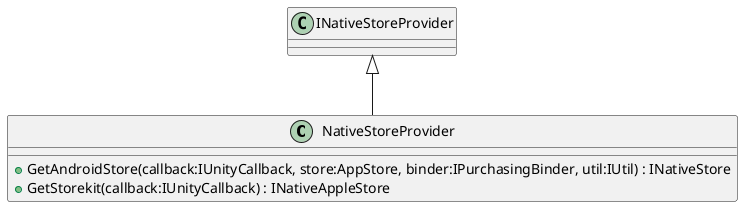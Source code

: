 @startuml
class NativeStoreProvider {
    + GetAndroidStore(callback:IUnityCallback, store:AppStore, binder:IPurchasingBinder, util:IUtil) : INativeStore
    + GetStorekit(callback:IUnityCallback) : INativeAppleStore
}
INativeStoreProvider <|-- NativeStoreProvider
@enduml
